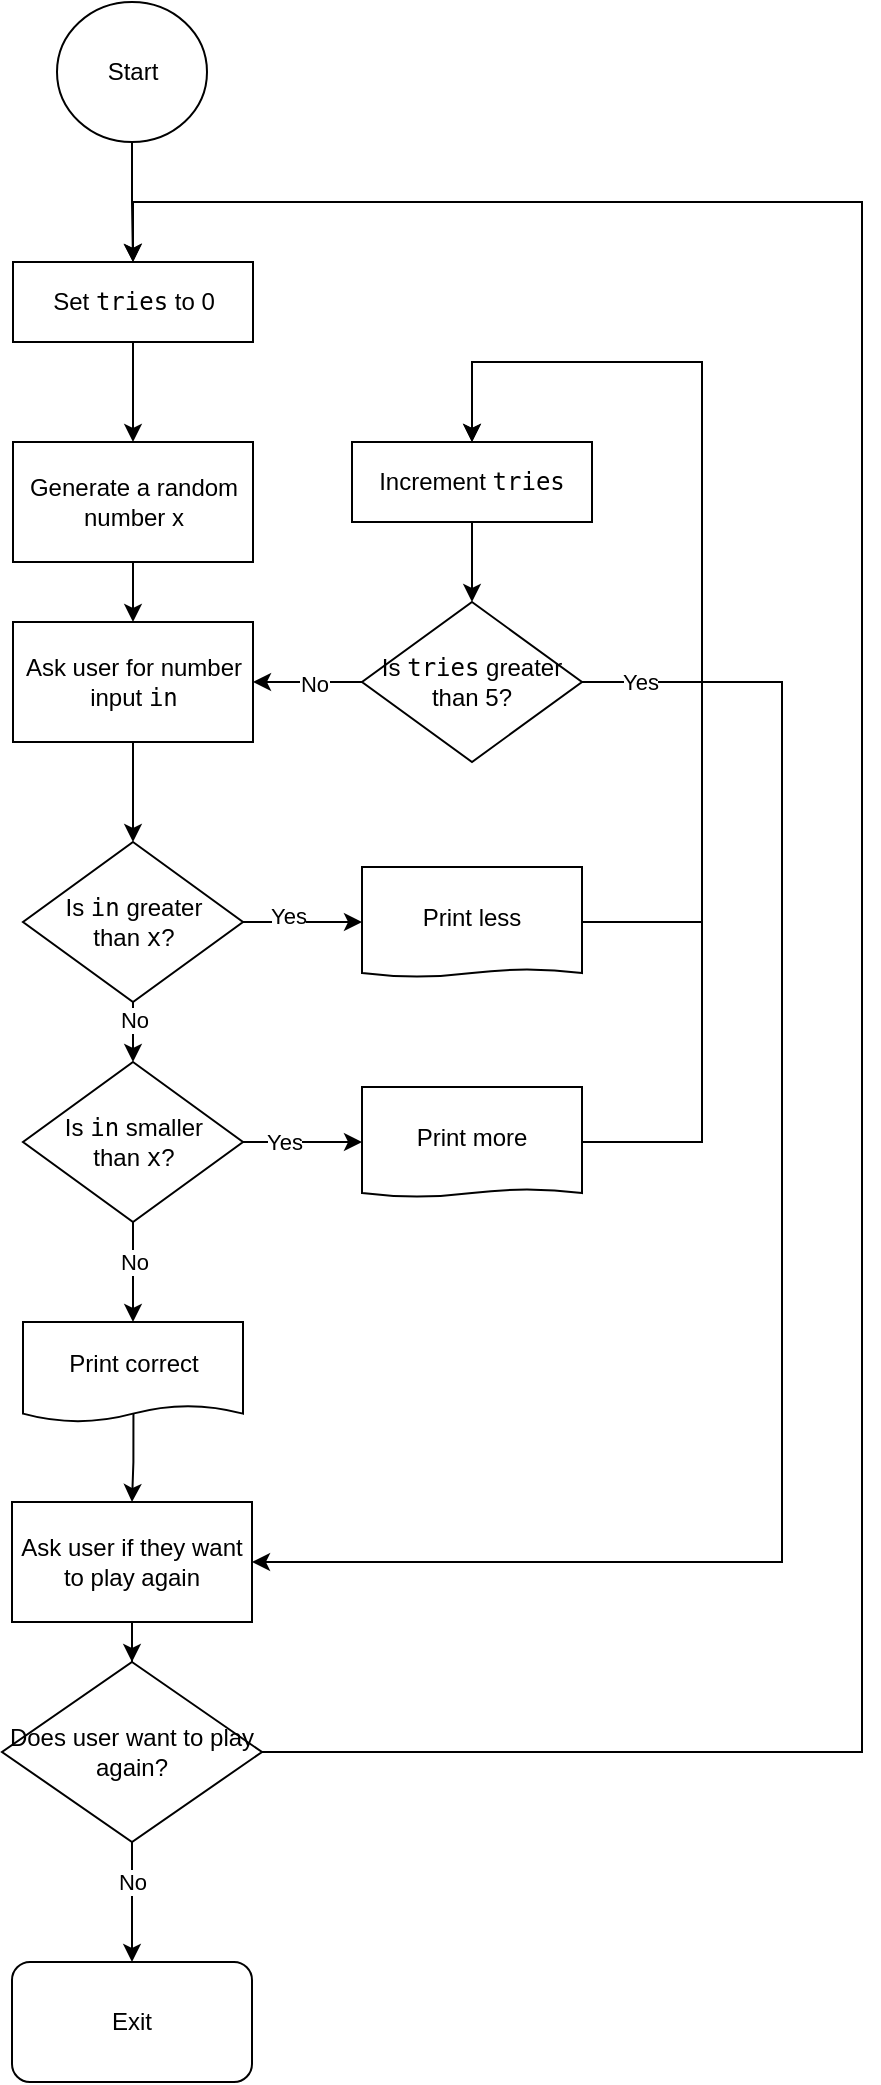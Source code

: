 <mxfile version="21.7.5" type="device">
  <diagram name="Page-1" id="UhQaf9FxauaD9V12MUZM">
    <mxGraphModel dx="2127" dy="1338" grid="1" gridSize="10" guides="1" tooltips="1" connect="1" arrows="1" fold="1" page="1" pageScale="1" pageWidth="850" pageHeight="1100" math="0" shadow="0">
      <root>
        <mxCell id="0" />
        <mxCell id="1" parent="0" />
        <mxCell id="5Ke_12g_6SiL1yDN4nvc-48" style="edgeStyle=orthogonalEdgeStyle;rounded=0;orthogonalLoop=1;jettySize=auto;html=1;entryX=0.5;entryY=0;entryDx=0;entryDy=0;" edge="1" parent="1" source="5Ke_12g_6SiL1yDN4nvc-1" target="5Ke_12g_6SiL1yDN4nvc-32">
          <mxGeometry relative="1" as="geometry" />
        </mxCell>
        <mxCell id="5Ke_12g_6SiL1yDN4nvc-1" value="Start" style="ellipse;whiteSpace=wrap;html=1;" vertex="1" parent="1">
          <mxGeometry x="377.5" y="10" width="75" height="70" as="geometry" />
        </mxCell>
        <mxCell id="5Ke_12g_6SiL1yDN4nvc-5" style="edgeStyle=orthogonalEdgeStyle;rounded=0;orthogonalLoop=1;jettySize=auto;html=1;entryX=0.5;entryY=0;entryDx=0;entryDy=0;" edge="1" parent="1" source="5Ke_12g_6SiL1yDN4nvc-2" target="5Ke_12g_6SiL1yDN4nvc-4">
          <mxGeometry relative="1" as="geometry" />
        </mxCell>
        <mxCell id="5Ke_12g_6SiL1yDN4nvc-2" value="Generate a random number x" style="rounded=0;whiteSpace=wrap;html=1;" vertex="1" parent="1">
          <mxGeometry x="355.5" y="230" width="120" height="60" as="geometry" />
        </mxCell>
        <mxCell id="5Ke_12g_6SiL1yDN4nvc-7" style="edgeStyle=orthogonalEdgeStyle;rounded=0;orthogonalLoop=1;jettySize=auto;html=1;exitX=0.5;exitY=1;exitDx=0;exitDy=0;entryX=0.5;entryY=0;entryDx=0;entryDy=0;" edge="1" parent="1" source="5Ke_12g_6SiL1yDN4nvc-4" target="5Ke_12g_6SiL1yDN4nvc-6">
          <mxGeometry relative="1" as="geometry" />
        </mxCell>
        <mxCell id="5Ke_12g_6SiL1yDN4nvc-4" value="&lt;div&gt;Ask user for number input &lt;code&gt;in&lt;/code&gt;&lt;/div&gt;" style="rounded=0;whiteSpace=wrap;html=1;" vertex="1" parent="1">
          <mxGeometry x="355.5" y="320" width="120" height="60" as="geometry" />
        </mxCell>
        <mxCell id="5Ke_12g_6SiL1yDN4nvc-9" style="edgeStyle=orthogonalEdgeStyle;rounded=0;orthogonalLoop=1;jettySize=auto;html=1;entryX=0.5;entryY=0;entryDx=0;entryDy=0;" edge="1" parent="1" source="5Ke_12g_6SiL1yDN4nvc-6" target="5Ke_12g_6SiL1yDN4nvc-8">
          <mxGeometry relative="1" as="geometry" />
        </mxCell>
        <mxCell id="5Ke_12g_6SiL1yDN4nvc-18" value="No" style="edgeLabel;html=1;align=center;verticalAlign=middle;resizable=0;points=[];" vertex="1" connectable="0" parent="5Ke_12g_6SiL1yDN4nvc-9">
          <mxGeometry x="-0.651" relative="1" as="geometry">
            <mxPoint as="offset" />
          </mxGeometry>
        </mxCell>
        <mxCell id="5Ke_12g_6SiL1yDN4nvc-14" style="edgeStyle=orthogonalEdgeStyle;rounded=0;orthogonalLoop=1;jettySize=auto;html=1;exitX=1;exitY=0.5;exitDx=0;exitDy=0;entryX=0;entryY=0.5;entryDx=0;entryDy=0;" edge="1" parent="1" source="5Ke_12g_6SiL1yDN4nvc-6" target="5Ke_12g_6SiL1yDN4nvc-11">
          <mxGeometry relative="1" as="geometry" />
        </mxCell>
        <mxCell id="5Ke_12g_6SiL1yDN4nvc-17" value="Yes" style="edgeLabel;html=1;align=center;verticalAlign=middle;resizable=0;points=[];" vertex="1" connectable="0" parent="5Ke_12g_6SiL1yDN4nvc-14">
          <mxGeometry x="-0.244" y="3" relative="1" as="geometry">
            <mxPoint as="offset" />
          </mxGeometry>
        </mxCell>
        <mxCell id="5Ke_12g_6SiL1yDN4nvc-6" value="&lt;div&gt;Is &lt;code&gt;in&lt;/code&gt; greater&lt;/div&gt;&lt;div&gt;than &lt;code&gt;x&lt;/code&gt;?&lt;/div&gt;" style="rhombus;whiteSpace=wrap;html=1;" vertex="1" parent="1">
          <mxGeometry x="360.5" y="430" width="110" height="80" as="geometry" />
        </mxCell>
        <mxCell id="5Ke_12g_6SiL1yDN4nvc-13" style="edgeStyle=orthogonalEdgeStyle;rounded=0;orthogonalLoop=1;jettySize=auto;html=1;entryX=0;entryY=0.5;entryDx=0;entryDy=0;" edge="1" parent="1" source="5Ke_12g_6SiL1yDN4nvc-8" target="5Ke_12g_6SiL1yDN4nvc-12">
          <mxGeometry relative="1" as="geometry" />
        </mxCell>
        <mxCell id="5Ke_12g_6SiL1yDN4nvc-19" value="Yes" style="edgeLabel;html=1;align=center;verticalAlign=middle;resizable=0;points=[];" vertex="1" connectable="0" parent="5Ke_12g_6SiL1yDN4nvc-13">
          <mxGeometry x="-0.321" relative="1" as="geometry">
            <mxPoint as="offset" />
          </mxGeometry>
        </mxCell>
        <mxCell id="5Ke_12g_6SiL1yDN4nvc-21" style="edgeStyle=orthogonalEdgeStyle;rounded=0;orthogonalLoop=1;jettySize=auto;html=1;entryX=0.5;entryY=0;entryDx=0;entryDy=0;" edge="1" parent="1" source="5Ke_12g_6SiL1yDN4nvc-8" target="5Ke_12g_6SiL1yDN4nvc-20">
          <mxGeometry relative="1" as="geometry" />
        </mxCell>
        <mxCell id="5Ke_12g_6SiL1yDN4nvc-22" value="No" style="edgeLabel;html=1;align=center;verticalAlign=middle;resizable=0;points=[];" vertex="1" connectable="0" parent="5Ke_12g_6SiL1yDN4nvc-21">
          <mxGeometry x="0.023" y="1" relative="1" as="geometry">
            <mxPoint x="-1" y="-6" as="offset" />
          </mxGeometry>
        </mxCell>
        <mxCell id="5Ke_12g_6SiL1yDN4nvc-8" value="&lt;div&gt;Is &lt;code&gt;in&lt;/code&gt; smaller&lt;/div&gt;than &lt;code&gt;x&lt;/code&gt;?" style="rhombus;whiteSpace=wrap;html=1;" vertex="1" parent="1">
          <mxGeometry x="360.5" y="540" width="110" height="80" as="geometry" />
        </mxCell>
        <mxCell id="5Ke_12g_6SiL1yDN4nvc-39" style="edgeStyle=orthogonalEdgeStyle;rounded=0;orthogonalLoop=1;jettySize=auto;html=1;entryX=0.5;entryY=0;entryDx=0;entryDy=0;" edge="1" parent="1" source="5Ke_12g_6SiL1yDN4nvc-11" target="5Ke_12g_6SiL1yDN4nvc-37">
          <mxGeometry relative="1" as="geometry">
            <Array as="points">
              <mxPoint x="700" y="470" />
              <mxPoint x="700" y="190" />
              <mxPoint x="585" y="190" />
            </Array>
          </mxGeometry>
        </mxCell>
        <mxCell id="5Ke_12g_6SiL1yDN4nvc-11" value="Print less" style="shape=document;whiteSpace=wrap;html=1;boundedLbl=1;size=0.071;" vertex="1" parent="1">
          <mxGeometry x="530" y="442.5" width="110" height="55" as="geometry" />
        </mxCell>
        <mxCell id="5Ke_12g_6SiL1yDN4nvc-40" style="edgeStyle=orthogonalEdgeStyle;rounded=0;orthogonalLoop=1;jettySize=auto;html=1;entryX=0.5;entryY=0;entryDx=0;entryDy=0;" edge="1" parent="1" source="5Ke_12g_6SiL1yDN4nvc-12" target="5Ke_12g_6SiL1yDN4nvc-37">
          <mxGeometry relative="1" as="geometry">
            <Array as="points">
              <mxPoint x="700" y="580" />
              <mxPoint x="700" y="190" />
              <mxPoint x="585" y="190" />
            </Array>
          </mxGeometry>
        </mxCell>
        <mxCell id="5Ke_12g_6SiL1yDN4nvc-12" value="Print more" style="shape=document;whiteSpace=wrap;html=1;boundedLbl=1;size=0.071;" vertex="1" parent="1">
          <mxGeometry x="530" y="552.5" width="110" height="55" as="geometry" />
        </mxCell>
        <mxCell id="5Ke_12g_6SiL1yDN4nvc-24" style="edgeStyle=orthogonalEdgeStyle;rounded=0;orthogonalLoop=1;jettySize=auto;html=1;entryX=0.5;entryY=0;entryDx=0;entryDy=0;exitX=0.502;exitY=0.912;exitDx=0;exitDy=0;exitPerimeter=0;" edge="1" parent="1" source="5Ke_12g_6SiL1yDN4nvc-20" target="5Ke_12g_6SiL1yDN4nvc-23">
          <mxGeometry relative="1" as="geometry" />
        </mxCell>
        <mxCell id="5Ke_12g_6SiL1yDN4nvc-20" value="Print correct" style="shape=document;whiteSpace=wrap;html=1;boundedLbl=1;size=0.167;" vertex="1" parent="1">
          <mxGeometry x="360.5" y="670" width="110" height="50" as="geometry" />
        </mxCell>
        <mxCell id="5Ke_12g_6SiL1yDN4nvc-26" style="edgeStyle=orthogonalEdgeStyle;rounded=0;orthogonalLoop=1;jettySize=auto;html=1;entryX=0.5;entryY=0;entryDx=0;entryDy=0;" edge="1" parent="1" source="5Ke_12g_6SiL1yDN4nvc-23" target="5Ke_12g_6SiL1yDN4nvc-25">
          <mxGeometry relative="1" as="geometry" />
        </mxCell>
        <mxCell id="5Ke_12g_6SiL1yDN4nvc-23" value="Ask user if they want to play again" style="rounded=0;whiteSpace=wrap;html=1;" vertex="1" parent="1">
          <mxGeometry x="355" y="760" width="120" height="60" as="geometry" />
        </mxCell>
        <mxCell id="5Ke_12g_6SiL1yDN4nvc-29" style="edgeStyle=orthogonalEdgeStyle;rounded=0;orthogonalLoop=1;jettySize=auto;html=1;entryX=0.5;entryY=0;entryDx=0;entryDy=0;" edge="1" parent="1" source="5Ke_12g_6SiL1yDN4nvc-25" target="5Ke_12g_6SiL1yDN4nvc-31">
          <mxGeometry relative="1" as="geometry">
            <mxPoint x="430" y="970" as="targetPoint" />
          </mxGeometry>
        </mxCell>
        <mxCell id="5Ke_12g_6SiL1yDN4nvc-30" value="No" style="edgeLabel;html=1;align=center;verticalAlign=middle;resizable=0;points=[];" vertex="1" connectable="0" parent="5Ke_12g_6SiL1yDN4nvc-29">
          <mxGeometry x="-0.515" y="-2" relative="1" as="geometry">
            <mxPoint x="2" y="5" as="offset" />
          </mxGeometry>
        </mxCell>
        <mxCell id="5Ke_12g_6SiL1yDN4nvc-50" style="edgeStyle=orthogonalEdgeStyle;rounded=0;orthogonalLoop=1;jettySize=auto;html=1;entryX=0.5;entryY=0;entryDx=0;entryDy=0;" edge="1" parent="1" source="5Ke_12g_6SiL1yDN4nvc-25" target="5Ke_12g_6SiL1yDN4nvc-32">
          <mxGeometry relative="1" as="geometry">
            <Array as="points">
              <mxPoint x="780" y="885" />
              <mxPoint x="780" y="110" />
              <mxPoint x="415" y="110" />
            </Array>
          </mxGeometry>
        </mxCell>
        <mxCell id="5Ke_12g_6SiL1yDN4nvc-25" value="Does user want to play again?" style="rhombus;whiteSpace=wrap;html=1;" vertex="1" parent="1">
          <mxGeometry x="350" y="840" width="130" height="90" as="geometry" />
        </mxCell>
        <mxCell id="5Ke_12g_6SiL1yDN4nvc-31" value="Exit" style="rounded=1;whiteSpace=wrap;html=1;" vertex="1" parent="1">
          <mxGeometry x="355" y="990" width="120" height="60" as="geometry" />
        </mxCell>
        <mxCell id="5Ke_12g_6SiL1yDN4nvc-49" style="edgeStyle=orthogonalEdgeStyle;rounded=0;orthogonalLoop=1;jettySize=auto;html=1;entryX=0.5;entryY=0;entryDx=0;entryDy=0;" edge="1" parent="1" source="5Ke_12g_6SiL1yDN4nvc-32" target="5Ke_12g_6SiL1yDN4nvc-2">
          <mxGeometry relative="1" as="geometry" />
        </mxCell>
        <mxCell id="5Ke_12g_6SiL1yDN4nvc-32" value="Set &lt;code&gt;tries&lt;/code&gt; to 0" style="rounded=0;whiteSpace=wrap;html=1;" vertex="1" parent="1">
          <mxGeometry x="355.5" y="140" width="120" height="40" as="geometry" />
        </mxCell>
        <mxCell id="5Ke_12g_6SiL1yDN4nvc-42" style="edgeStyle=orthogonalEdgeStyle;rounded=0;orthogonalLoop=1;jettySize=auto;html=1;entryX=0.5;entryY=0;entryDx=0;entryDy=0;" edge="1" parent="1" source="5Ke_12g_6SiL1yDN4nvc-37" target="5Ke_12g_6SiL1yDN4nvc-41">
          <mxGeometry relative="1" as="geometry" />
        </mxCell>
        <mxCell id="5Ke_12g_6SiL1yDN4nvc-37" value="Increment &lt;code&gt;tries&lt;/code&gt;" style="rounded=0;whiteSpace=wrap;html=1;" vertex="1" parent="1">
          <mxGeometry x="525" y="230" width="120" height="40" as="geometry" />
        </mxCell>
        <mxCell id="5Ke_12g_6SiL1yDN4nvc-43" style="edgeStyle=orthogonalEdgeStyle;rounded=0;orthogonalLoop=1;jettySize=auto;html=1;entryX=1;entryY=0.5;entryDx=0;entryDy=0;" edge="1" parent="1" source="5Ke_12g_6SiL1yDN4nvc-41" target="5Ke_12g_6SiL1yDN4nvc-4">
          <mxGeometry relative="1" as="geometry" />
        </mxCell>
        <mxCell id="5Ke_12g_6SiL1yDN4nvc-44" value="No" style="edgeLabel;html=1;align=center;verticalAlign=middle;resizable=0;points=[];" vertex="1" connectable="0" parent="5Ke_12g_6SiL1yDN4nvc-43">
          <mxGeometry x="-0.124" y="1" relative="1" as="geometry">
            <mxPoint as="offset" />
          </mxGeometry>
        </mxCell>
        <mxCell id="5Ke_12g_6SiL1yDN4nvc-46" style="edgeStyle=orthogonalEdgeStyle;rounded=0;orthogonalLoop=1;jettySize=auto;html=1;entryX=1;entryY=0.5;entryDx=0;entryDy=0;" edge="1" parent="1" source="5Ke_12g_6SiL1yDN4nvc-41" target="5Ke_12g_6SiL1yDN4nvc-23">
          <mxGeometry relative="1" as="geometry">
            <Array as="points">
              <mxPoint x="740" y="350" />
              <mxPoint x="740" y="790" />
            </Array>
          </mxGeometry>
        </mxCell>
        <mxCell id="5Ke_12g_6SiL1yDN4nvc-47" value="Yes" style="edgeLabel;html=1;align=center;verticalAlign=middle;resizable=0;points=[];" vertex="1" connectable="0" parent="5Ke_12g_6SiL1yDN4nvc-46">
          <mxGeometry x="-0.929" y="-3" relative="1" as="geometry">
            <mxPoint y="-3" as="offset" />
          </mxGeometry>
        </mxCell>
        <mxCell id="5Ke_12g_6SiL1yDN4nvc-41" value="&lt;div&gt;Is &lt;code&gt;tries&lt;/code&gt; greater&lt;/div&gt;&lt;div&gt;than 5?&lt;/div&gt;" style="rhombus;whiteSpace=wrap;html=1;" vertex="1" parent="1">
          <mxGeometry x="530" y="310" width="110" height="80" as="geometry" />
        </mxCell>
      </root>
    </mxGraphModel>
  </diagram>
</mxfile>
